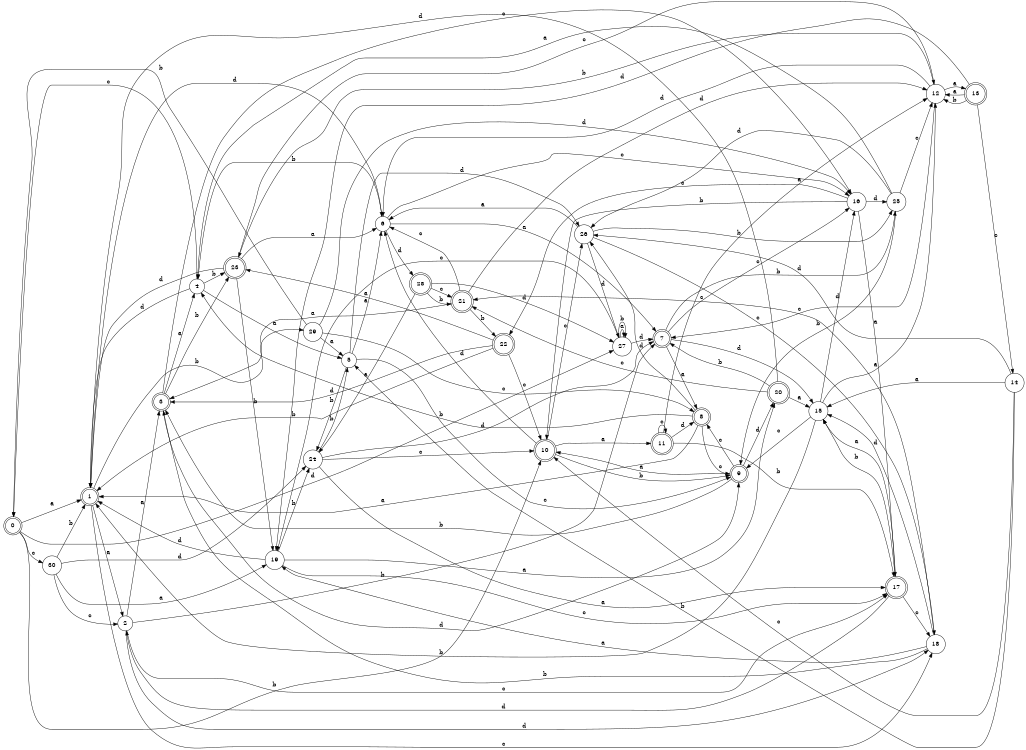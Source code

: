 digraph n25_7 {
__start0 [label="" shape="none"];

rankdir=LR;
size="8,5";

s0 [style="rounded,filled", color="black", fillcolor="white" shape="doublecircle", label="0"];
s1 [style="rounded,filled", color="black", fillcolor="white" shape="doublecircle", label="1"];
s2 [style="filled", color="black", fillcolor="white" shape="circle", label="2"];
s3 [style="rounded,filled", color="black", fillcolor="white" shape="doublecircle", label="3"];
s4 [style="filled", color="black", fillcolor="white" shape="circle", label="4"];
s5 [style="filled", color="black", fillcolor="white" shape="circle", label="5"];
s6 [style="filled", color="black", fillcolor="white" shape="circle", label="6"];
s7 [style="rounded,filled", color="black", fillcolor="white" shape="doublecircle", label="7"];
s8 [style="rounded,filled", color="black", fillcolor="white" shape="doublecircle", label="8"];
s9 [style="rounded,filled", color="black", fillcolor="white" shape="doublecircle", label="9"];
s10 [style="rounded,filled", color="black", fillcolor="white" shape="doublecircle", label="10"];
s11 [style="rounded,filled", color="black", fillcolor="white" shape="doublecircle", label="11"];
s12 [style="filled", color="black", fillcolor="white" shape="circle", label="12"];
s13 [style="rounded,filled", color="black", fillcolor="white" shape="doublecircle", label="13"];
s14 [style="filled", color="black", fillcolor="white" shape="circle", label="14"];
s15 [style="filled", color="black", fillcolor="white" shape="circle", label="15"];
s16 [style="filled", color="black", fillcolor="white" shape="circle", label="16"];
s17 [style="rounded,filled", color="black", fillcolor="white" shape="doublecircle", label="17"];
s18 [style="filled", color="black", fillcolor="white" shape="circle", label="18"];
s19 [style="filled", color="black", fillcolor="white" shape="circle", label="19"];
s20 [style="rounded,filled", color="black", fillcolor="white" shape="doublecircle", label="20"];
s21 [style="rounded,filled", color="black", fillcolor="white" shape="doublecircle", label="21"];
s22 [style="rounded,filled", color="black", fillcolor="white" shape="doublecircle", label="22"];
s23 [style="rounded,filled", color="black", fillcolor="white" shape="doublecircle", label="23"];
s24 [style="filled", color="black", fillcolor="white" shape="circle", label="24"];
s25 [style="filled", color="black", fillcolor="white" shape="circle", label="25"];
s26 [style="filled", color="black", fillcolor="white" shape="circle", label="26"];
s27 [style="filled", color="black", fillcolor="white" shape="circle", label="27"];
s28 [style="rounded,filled", color="black", fillcolor="white" shape="doublecircle", label="28"];
s29 [style="filled", color="black", fillcolor="white" shape="circle", label="29"];
s30 [style="filled", color="black", fillcolor="white" shape="circle", label="30"];
s0 -> s1 [label="a"];
s0 -> s10 [label="b"];
s0 -> s30 [label="c"];
s0 -> s27 [label="d"];
s1 -> s2 [label="a"];
s1 -> s29 [label="b"];
s1 -> s18 [label="c"];
s1 -> s6 [label="d"];
s2 -> s3 [label="a"];
s2 -> s7 [label="b"];
s2 -> s17 [label="c"];
s2 -> s18 [label="d"];
s3 -> s4 [label="a"];
s3 -> s23 [label="b"];
s3 -> s16 [label="c"];
s3 -> s9 [label="d"];
s4 -> s5 [label="a"];
s4 -> s23 [label="b"];
s4 -> s0 [label="c"];
s4 -> s1 [label="d"];
s5 -> s6 [label="a"];
s5 -> s24 [label="b"];
s5 -> s9 [label="c"];
s5 -> s26 [label="d"];
s6 -> s7 [label="a"];
s6 -> s4 [label="b"];
s6 -> s16 [label="c"];
s6 -> s28 [label="d"];
s7 -> s8 [label="a"];
s7 -> s25 [label="b"];
s7 -> s16 [label="c"];
s7 -> s15 [label="d"];
s8 -> s1 [label="a"];
s8 -> s4 [label="b"];
s8 -> s9 [label="c"];
s8 -> s26 [label="d"];
s9 -> s10 [label="a"];
s9 -> s3 [label="b"];
s9 -> s8 [label="c"];
s9 -> s20 [label="d"];
s10 -> s11 [label="a"];
s10 -> s9 [label="b"];
s10 -> s26 [label="c"];
s10 -> s6 [label="d"];
s11 -> s12 [label="a"];
s11 -> s17 [label="b"];
s11 -> s11 [label="c"];
s11 -> s8 [label="d"];
s12 -> s13 [label="a"];
s12 -> s23 [label="b"];
s12 -> s7 [label="c"];
s12 -> s6 [label="d"];
s13 -> s12 [label="a"];
s13 -> s12 [label="b"];
s13 -> s14 [label="c"];
s13 -> s19 [label="d"];
s14 -> s15 [label="a"];
s14 -> s5 [label="b"];
s14 -> s10 [label="c"];
s14 -> s26 [label="d"];
s15 -> s12 [label="a"];
s15 -> s1 [label="b"];
s15 -> s9 [label="c"];
s15 -> s16 [label="d"];
s16 -> s17 [label="a"];
s16 -> s10 [label="b"];
s16 -> s22 [label="c"];
s16 -> s25 [label="d"];
s17 -> s15 [label="a"];
s17 -> s15 [label="b"];
s17 -> s18 [label="c"];
s17 -> s2 [label="d"];
s18 -> s19 [label="a"];
s18 -> s3 [label="b"];
s18 -> s21 [label="c"];
s18 -> s15 [label="d"];
s19 -> s20 [label="a"];
s19 -> s24 [label="b"];
s19 -> s17 [label="c"];
s19 -> s1 [label="d"];
s20 -> s15 [label="a"];
s20 -> s7 [label="b"];
s20 -> s21 [label="c"];
s20 -> s1 [label="d"];
s21 -> s3 [label="a"];
s21 -> s22 [label="b"];
s21 -> s6 [label="c"];
s21 -> s12 [label="d"];
s22 -> s23 [label="a"];
s22 -> s1 [label="b"];
s22 -> s10 [label="c"];
s22 -> s3 [label="d"];
s23 -> s6 [label="a"];
s23 -> s19 [label="b"];
s23 -> s12 [label="c"];
s23 -> s1 [label="d"];
s24 -> s17 [label="a"];
s24 -> s5 [label="b"];
s24 -> s10 [label="c"];
s24 -> s7 [label="d"];
s25 -> s4 [label="a"];
s25 -> s9 [label="b"];
s25 -> s12 [label="c"];
s25 -> s26 [label="d"];
s26 -> s6 [label="a"];
s26 -> s25 [label="b"];
s26 -> s18 [label="c"];
s26 -> s27 [label="d"];
s27 -> s27 [label="a"];
s27 -> s27 [label="b"];
s27 -> s19 [label="c"];
s27 -> s7 [label="d"];
s28 -> s24 [label="a"];
s28 -> s21 [label="b"];
s28 -> s21 [label="c"];
s28 -> s27 [label="d"];
s29 -> s5 [label="a"];
s29 -> s0 [label="b"];
s29 -> s8 [label="c"];
s29 -> s16 [label="d"];
s30 -> s19 [label="a"];
s30 -> s1 [label="b"];
s30 -> s2 [label="c"];
s30 -> s24 [label="d"];

}